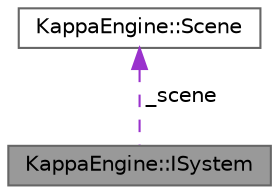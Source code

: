 digraph "KappaEngine::ISystem"
{
 // LATEX_PDF_SIZE
  bgcolor="transparent";
  edge [fontname=Helvetica,fontsize=10,labelfontname=Helvetica,labelfontsize=10];
  node [fontname=Helvetica,fontsize=10,shape=box,height=0.2,width=0.4];
  Node1 [label="KappaEngine::ISystem",height=0.2,width=0.4,color="gray40", fillcolor="grey60", style="filled", fontcolor="black",tooltip=" "];
  Node2 -> Node1 [dir="back",color="darkorchid3",style="dashed",label=" _scene" ];
  Node2 [label="KappaEngine::Scene",height=0.2,width=0.4,color="gray40", fillcolor="white", style="filled",URL="$class_kappa_engine_1_1_scene.html",tooltip=" "];
}
